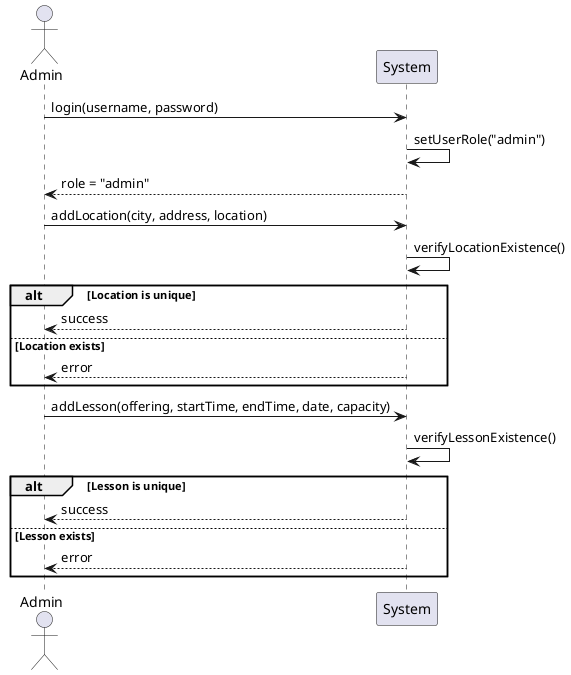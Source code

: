@startuml

actor Admin as Administrator
participant System

Administrator -> System : login(username, password)
System -> System : setUserRole("admin")
System --> Administrator : role = "admin"

Administrator -> System : addLocation(city, address, location)
System -> System : verifyLocationExistence()

alt Location is unique
    System --> Administrator : success
else Location exists
    System --> Administrator : error
end

Administrator -> System : addLesson(offering, startTime, endTime, date, capacity)
System -> System : verifyLessonExistence()

alt Lesson is unique
    System --> Administrator : success
else Lesson exists
    System --> Administrator : error
end

@enduml